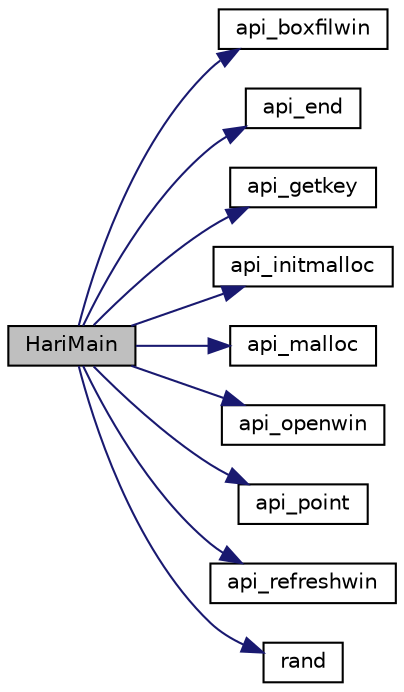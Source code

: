 digraph "HariMain"
{
 // LATEX_PDF_SIZE
  edge [fontname="Helvetica",fontsize="10",labelfontname="Helvetica",labelfontsize="10"];
  node [fontname="Helvetica",fontsize="10",shape=record];
  rankdir="LR";
  Node1 [label="HariMain",height=0.2,width=0.4,color="black", fillcolor="grey75", style="filled", fontcolor="black",tooltip=" "];
  Node1 -> Node2 [color="midnightblue",fontsize="10",style="solid",fontname="Helvetica"];
  Node2 [label="api_boxfilwin",height=0.2,width=0.4,color="black", fillcolor="white", style="filled",URL="$apilib_8h.html#aeb90139a38ff3dcdc979ba44ad1837b9",tooltip="指定ウインドウに四角形を描画する"];
  Node1 -> Node3 [color="midnightblue",fontsize="10",style="solid",fontname="Helvetica"];
  Node3 [label="api_end",height=0.2,width=0.4,color="black", fillcolor="white", style="filled",URL="$apilib_8h.html#ad75f3bbaa1d5c628c07566f9eba2dba3",tooltip="終了API"];
  Node1 -> Node4 [color="midnightblue",fontsize="10",style="solid",fontname="Helvetica"];
  Node4 [label="api_getkey",height=0.2,width=0.4,color="black", fillcolor="white", style="filled",URL="$apilib_8h.html#a3140d6ff11e61bca4fb683b070bfd836",tooltip="キー入力を受け付けます"];
  Node1 -> Node5 [color="midnightblue",fontsize="10",style="solid",fontname="Helvetica"];
  Node5 [label="api_initmalloc",height=0.2,width=0.4,color="black", fillcolor="white", style="filled",URL="$apilib_8h.html#a2441c5574e36da0c19e2c0a47aea295e",tooltip="メモリマネージャの初期化を行う"];
  Node1 -> Node6 [color="midnightblue",fontsize="10",style="solid",fontname="Helvetica"];
  Node6 [label="api_malloc",height=0.2,width=0.4,color="black", fillcolor="white", style="filled",URL="$apilib_8h.html#a0179a3e4366c71d17f9bdbf27042f6ec",tooltip="指定サイズのメモリを確保する"];
  Node1 -> Node7 [color="midnightblue",fontsize="10",style="solid",fontname="Helvetica"];
  Node7 [label="api_openwin",height=0.2,width=0.4,color="black", fillcolor="white", style="filled",URL="$apilib_8h.html#afdd7af308e25e9174f9a5d8544a5874a",tooltip="ウインドウを生成する"];
  Node1 -> Node8 [color="midnightblue",fontsize="10",style="solid",fontname="Helvetica"];
  Node8 [label="api_point",height=0.2,width=0.4,color="black", fillcolor="white", style="filled",URL="$apilib_8h.html#abe8db6906a558f3e5bcfd87b33ce723f",tooltip="ウインドウに点を打つ"];
  Node1 -> Node9 [color="midnightblue",fontsize="10",style="solid",fontname="Helvetica"];
  Node9 [label="api_refreshwin",height=0.2,width=0.4,color="black", fillcolor="white", style="filled",URL="$apilib_8h.html#a18d54e0d52c16733738a357e44c4e22c",tooltip="ウインドウのリフレッシュを行う オートリフレッシュ無効時にはこの関数でマニュアルリフレッシュを行ってください オートリフレッシュ無効化の方法はウインドウIDをインクリメントしてください"];
  Node1 -> Node10 [color="midnightblue",fontsize="10",style="solid",fontname="Helvetica"];
  Node10 [label="rand",height=0.2,width=0.4,color="black", fillcolor="white", style="filled",URL="$stars2_8c.html#ae23144bcbb8e3742b00eb687c36654d1",tooltip=" "];
}
